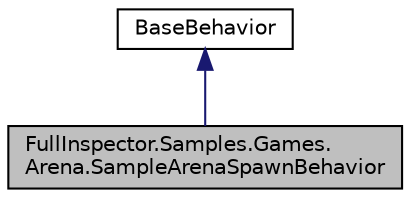 digraph "FullInspector.Samples.Games.Arena.SampleArenaSpawnBehavior"
{
  edge [fontname="Helvetica",fontsize="10",labelfontname="Helvetica",labelfontsize="10"];
  node [fontname="Helvetica",fontsize="10",shape=record];
  Node1 [label="FullInspector.Samples.Games.\lArena.SampleArenaSpawnBehavior",height=0.2,width=0.4,color="black", fillcolor="grey75", style="filled" fontcolor="black"];
  Node2 -> Node1 [dir="back",color="midnightblue",fontsize="10",style="solid",fontname="Helvetica"];
  Node2 [label="BaseBehavior",height=0.2,width=0.4,color="black", fillcolor="white", style="filled",URL="$class_full_inspector_1_1_base_behavior.html"];
}
